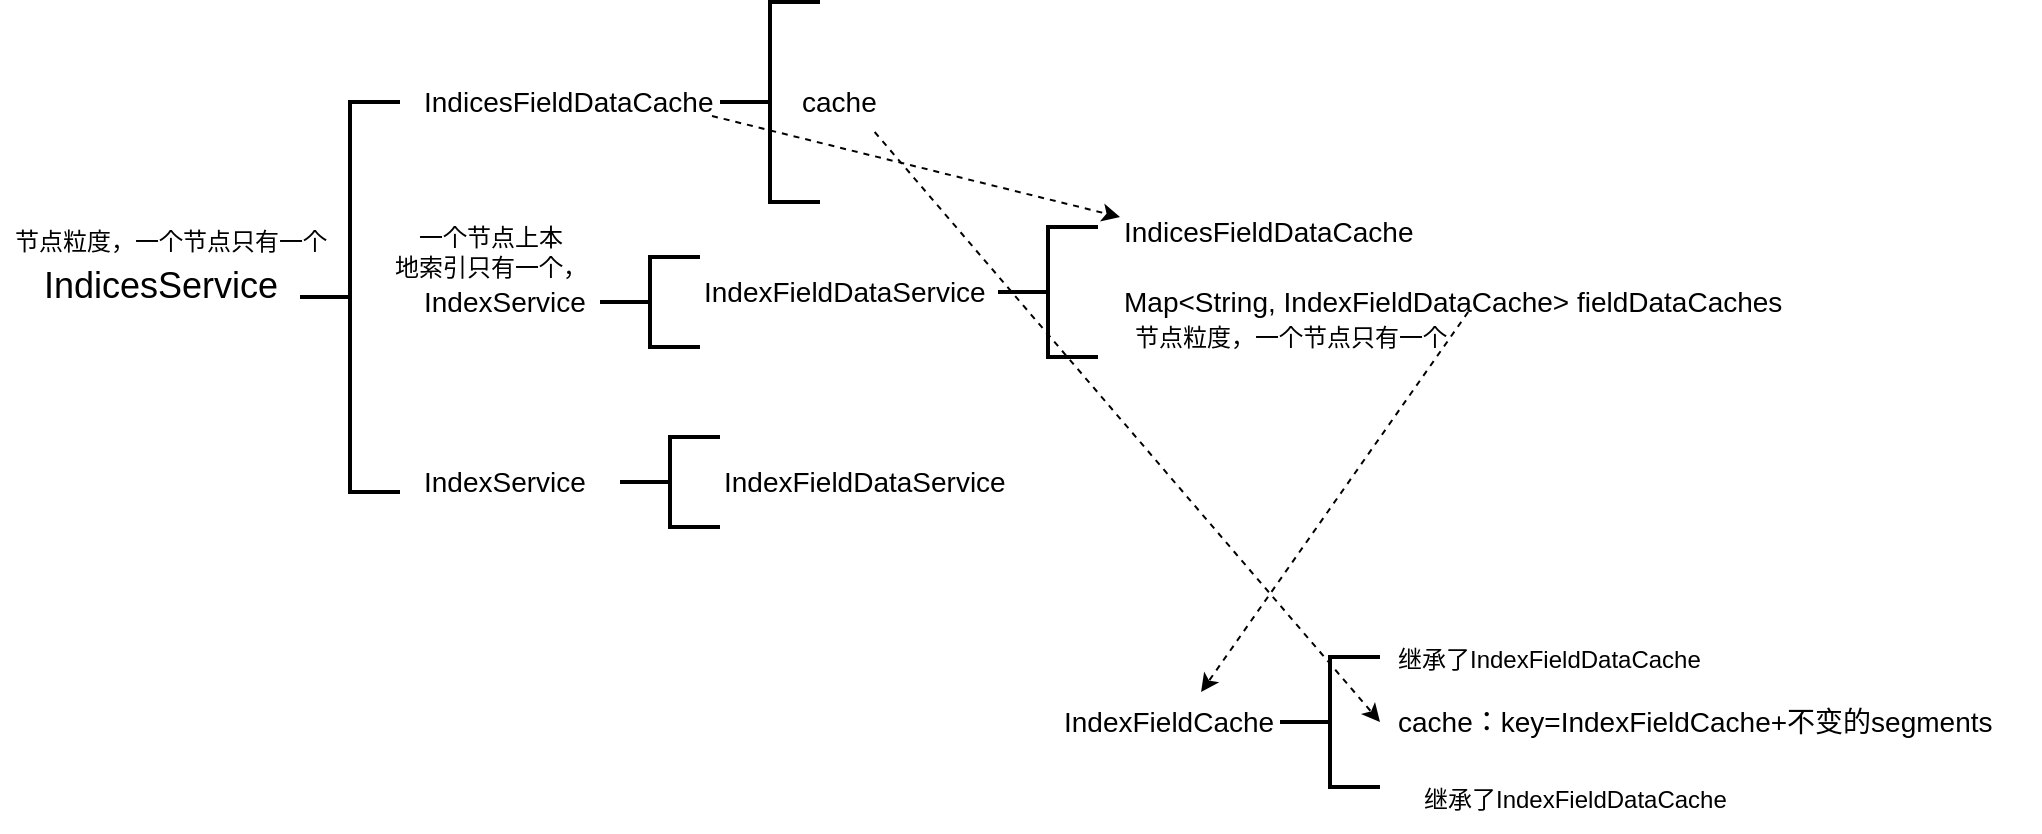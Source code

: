<mxfile version="17.4.0" type="device"><diagram id="deYl0R-KvzbxIvt0wkuy" name="第 1 页"><mxGraphModel dx="2164" dy="660" grid="1" gridSize="10" guides="1" tooltips="1" connect="1" arrows="1" fold="1" page="1" pageScale="1" pageWidth="827" pageHeight="1169" math="0" shadow="0"><root><mxCell id="0"/><mxCell id="1" parent="0"/><mxCell id="Q2t0rTc24KIqFdnCax_O-3" value="&lt;font style=&quot;font-size: 14px&quot;&gt;cache&lt;/font&gt;" style="text;whiteSpace=wrap;html=1;" parent="1" vertex="1"><mxGeometry x="339" y="100" width="51" height="30" as="geometry"/></mxCell><mxCell id="Q2t0rTc24KIqFdnCax_O-4" value="&lt;font style=&quot;font-size: 14px&quot;&gt;IndexService&lt;/font&gt;" style="text;whiteSpace=wrap;html=1;" parent="1" vertex="1"><mxGeometry x="150" y="200" width="150" height="30" as="geometry"/></mxCell><mxCell id="Q2t0rTc24KIqFdnCax_O-5" value="&lt;font style=&quot;font-size: 14px&quot;&gt;IndicesFieldDataCache&lt;/font&gt;" style="text;whiteSpace=wrap;html=1;" parent="1" vertex="1"><mxGeometry x="150" y="100" width="150" height="30" as="geometry"/></mxCell><mxCell id="Q2t0rTc24KIqFdnCax_O-6" value="&lt;font style=&quot;font-size: 18px&quot;&gt;IndicesService&lt;/font&gt;" style="text;whiteSpace=wrap;html=1;" parent="1" vertex="1"><mxGeometry x="-40" y="190" width="150" height="30" as="geometry"/></mxCell><mxCell id="Q2t0rTc24KIqFdnCax_O-7" value="" style="strokeWidth=2;html=1;shape=mxgraph.flowchart.annotation_2;align=left;labelPosition=right;pointerEvents=1;" parent="1" vertex="1"><mxGeometry x="90" y="115" width="50" height="195" as="geometry"/></mxCell><mxCell id="Q2t0rTc24KIqFdnCax_O-8" value="" style="strokeWidth=2;html=1;shape=mxgraph.flowchart.annotation_2;align=left;labelPosition=right;pointerEvents=1;" parent="1" vertex="1"><mxGeometry x="300" y="65" width="50" height="100" as="geometry"/></mxCell><mxCell id="Q2t0rTc24KIqFdnCax_O-9" value="&lt;font style=&quot;font-size: 14px&quot;&gt;IndexService&lt;/font&gt;" style="text;whiteSpace=wrap;html=1;" parent="1" vertex="1"><mxGeometry x="150" y="290" width="150" height="30" as="geometry"/></mxCell><mxCell id="Q2t0rTc24KIqFdnCax_O-10" value="&lt;font style=&quot;font-size: 14px&quot;&gt;IndexFieldDataService&lt;/font&gt;" style="text;whiteSpace=wrap;html=1;" parent="1" vertex="1"><mxGeometry x="290" y="195" width="150" height="30" as="geometry"/></mxCell><mxCell id="Q2t0rTc24KIqFdnCax_O-12" value="&lt;font style=&quot;font-size: 14px&quot;&gt;IndexFieldDataService&lt;/font&gt;" style="text;whiteSpace=wrap;html=1;" parent="1" vertex="1"><mxGeometry x="300" y="290" width="150" height="30" as="geometry"/></mxCell><mxCell id="Q2t0rTc24KIqFdnCax_O-13" value="" style="strokeWidth=2;html=1;shape=mxgraph.flowchart.annotation_2;align=left;labelPosition=right;pointerEvents=1;" parent="1" vertex="1"><mxGeometry x="240" y="192.5" width="50" height="45" as="geometry"/></mxCell><mxCell id="Q2t0rTc24KIqFdnCax_O-14" value="" style="strokeWidth=2;html=1;shape=mxgraph.flowchart.annotation_2;align=left;labelPosition=right;pointerEvents=1;" parent="1" vertex="1"><mxGeometry x="250" y="282.5" width="50" height="45" as="geometry"/></mxCell><mxCell id="Q2t0rTc24KIqFdnCax_O-16" value="" style="strokeWidth=2;html=1;shape=mxgraph.flowchart.annotation_2;align=left;labelPosition=right;pointerEvents=1;" parent="1" vertex="1"><mxGeometry x="439" y="177.5" width="50" height="65" as="geometry"/></mxCell><mxCell id="Q2t0rTc24KIqFdnCax_O-17" value="&lt;font style=&quot;font-size: 14px&quot;&gt;Map&amp;lt;String, IndexFieldDataCache&amp;gt; fieldDataCaches&lt;br&gt;&lt;/font&gt;" style="text;whiteSpace=wrap;html=1;" parent="1" vertex="1"><mxGeometry x="500" y="200" width="440" height="30" as="geometry"/></mxCell><mxCell id="Q2t0rTc24KIqFdnCax_O-18" value="&lt;font style=&quot;font-size: 14px&quot;&gt;IndicesFieldDataCache&lt;/font&gt;" style="text;whiteSpace=wrap;html=1;" parent="1" vertex="1"><mxGeometry x="500" y="165" width="150" height="30" as="geometry"/></mxCell><mxCell id="Q2t0rTc24KIqFdnCax_O-20" value="节点粒度，一个节点只有一个" style="text;html=1;align=center;verticalAlign=middle;resizable=0;points=[];autosize=1;" parent="1" vertex="1"><mxGeometry x="-60" y="175" width="170" height="20" as="geometry"/></mxCell><mxCell id="Q2t0rTc24KIqFdnCax_O-21" value="一个节点上本&lt;br&gt;地索引只有一个，" style="text;html=1;align=center;verticalAlign=middle;resizable=0;points=[];autosize=1;" parent="1" vertex="1"><mxGeometry x="130" y="175" width="110" height="30" as="geometry"/></mxCell><mxCell id="Q2t0rTc24KIqFdnCax_O-22" value="节点粒度，一个节点只有一个" style="text;html=1;align=center;verticalAlign=middle;resizable=0;points=[];autosize=1;" parent="1" vertex="1"><mxGeometry x="500" y="222.5" width="170" height="20" as="geometry"/></mxCell><mxCell id="Q2t0rTc24KIqFdnCax_O-23" value="" style="endArrow=classic;html=1;entryX=0;entryY=0.25;entryDx=0;entryDy=0;exitX=-0.08;exitY=0.57;exitDx=0;exitDy=0;exitPerimeter=0;dashed=1;" parent="1" source="Q2t0rTc24KIqFdnCax_O-8" target="Q2t0rTc24KIqFdnCax_O-18" edge="1"><mxGeometry width="50" height="50" relative="1" as="geometry"><mxPoint x="280" y="180" as="sourcePoint"/><mxPoint x="330" y="130" as="targetPoint"/></mxGeometry></mxCell><mxCell id="Q2t0rTc24KIqFdnCax_O-26" value="&lt;font style=&quot;font-size: 14px&quot;&gt;IndexFieldCache&lt;/font&gt;" style="text;whiteSpace=wrap;html=1;" parent="1" vertex="1"><mxGeometry x="470" y="410" width="120" height="30" as="geometry"/></mxCell><mxCell id="Q2t0rTc24KIqFdnCax_O-27" value="" style="strokeWidth=2;html=1;shape=mxgraph.flowchart.annotation_2;align=left;labelPosition=right;pointerEvents=1;" parent="1" vertex="1"><mxGeometry x="580" y="392.5" width="50" height="65" as="geometry"/></mxCell><mxCell id="Q2t0rTc24KIqFdnCax_O-28" value="继承了IndexFieldDataCache" style="text;whiteSpace=wrap;html=1;" parent="1" vertex="1"><mxGeometry x="637" y="380" width="190" height="30" as="geometry"/></mxCell><mxCell id="Q2t0rTc24KIqFdnCax_O-31" value="&lt;font style=&quot;font-size: 14px&quot;&gt;cache：key=IndexFieldCache+不变的segments&lt;/font&gt;" style="text;whiteSpace=wrap;html=1;" parent="1" vertex="1"><mxGeometry x="637" y="410" width="323" height="30" as="geometry"/></mxCell><mxCell id="Q2t0rTc24KIqFdnCax_O-32" value="" style="endArrow=classic;html=1;entryX=1;entryY=0.5;entryDx=0;entryDy=0;dashed=1;entryPerimeter=0;" parent="1" source="Q2t0rTc24KIqFdnCax_O-3" target="Q2t0rTc24KIqFdnCax_O-27" edge="1"><mxGeometry width="50" height="50" relative="1" as="geometry"><mxPoint x="306" y="132" as="sourcePoint"/><mxPoint x="510" y="182.5" as="targetPoint"/></mxGeometry></mxCell><mxCell id="Q2t0rTc24KIqFdnCax_O-33" value="" style="endArrow=classic;html=1;dashed=1;exitX=1.024;exitY=-0.125;exitDx=0;exitDy=0;exitPerimeter=0;" parent="1" source="Q2t0rTc24KIqFdnCax_O-22" target="Q2t0rTc24KIqFdnCax_O-26" edge="1"><mxGeometry width="50" height="50" relative="1" as="geometry"><mxPoint x="387.347" y="140" as="sourcePoint"/><mxPoint x="640" y="435" as="targetPoint"/></mxGeometry></mxCell><mxCell id="Ojmm4AEO9UCWo2fPA5T1-26" value="继承了IndexFieldDataCache" style="text;whiteSpace=wrap;html=1;" vertex="1" parent="1"><mxGeometry x="650" y="450" width="190" height="30" as="geometry"/></mxCell></root></mxGraphModel></diagram></mxfile>